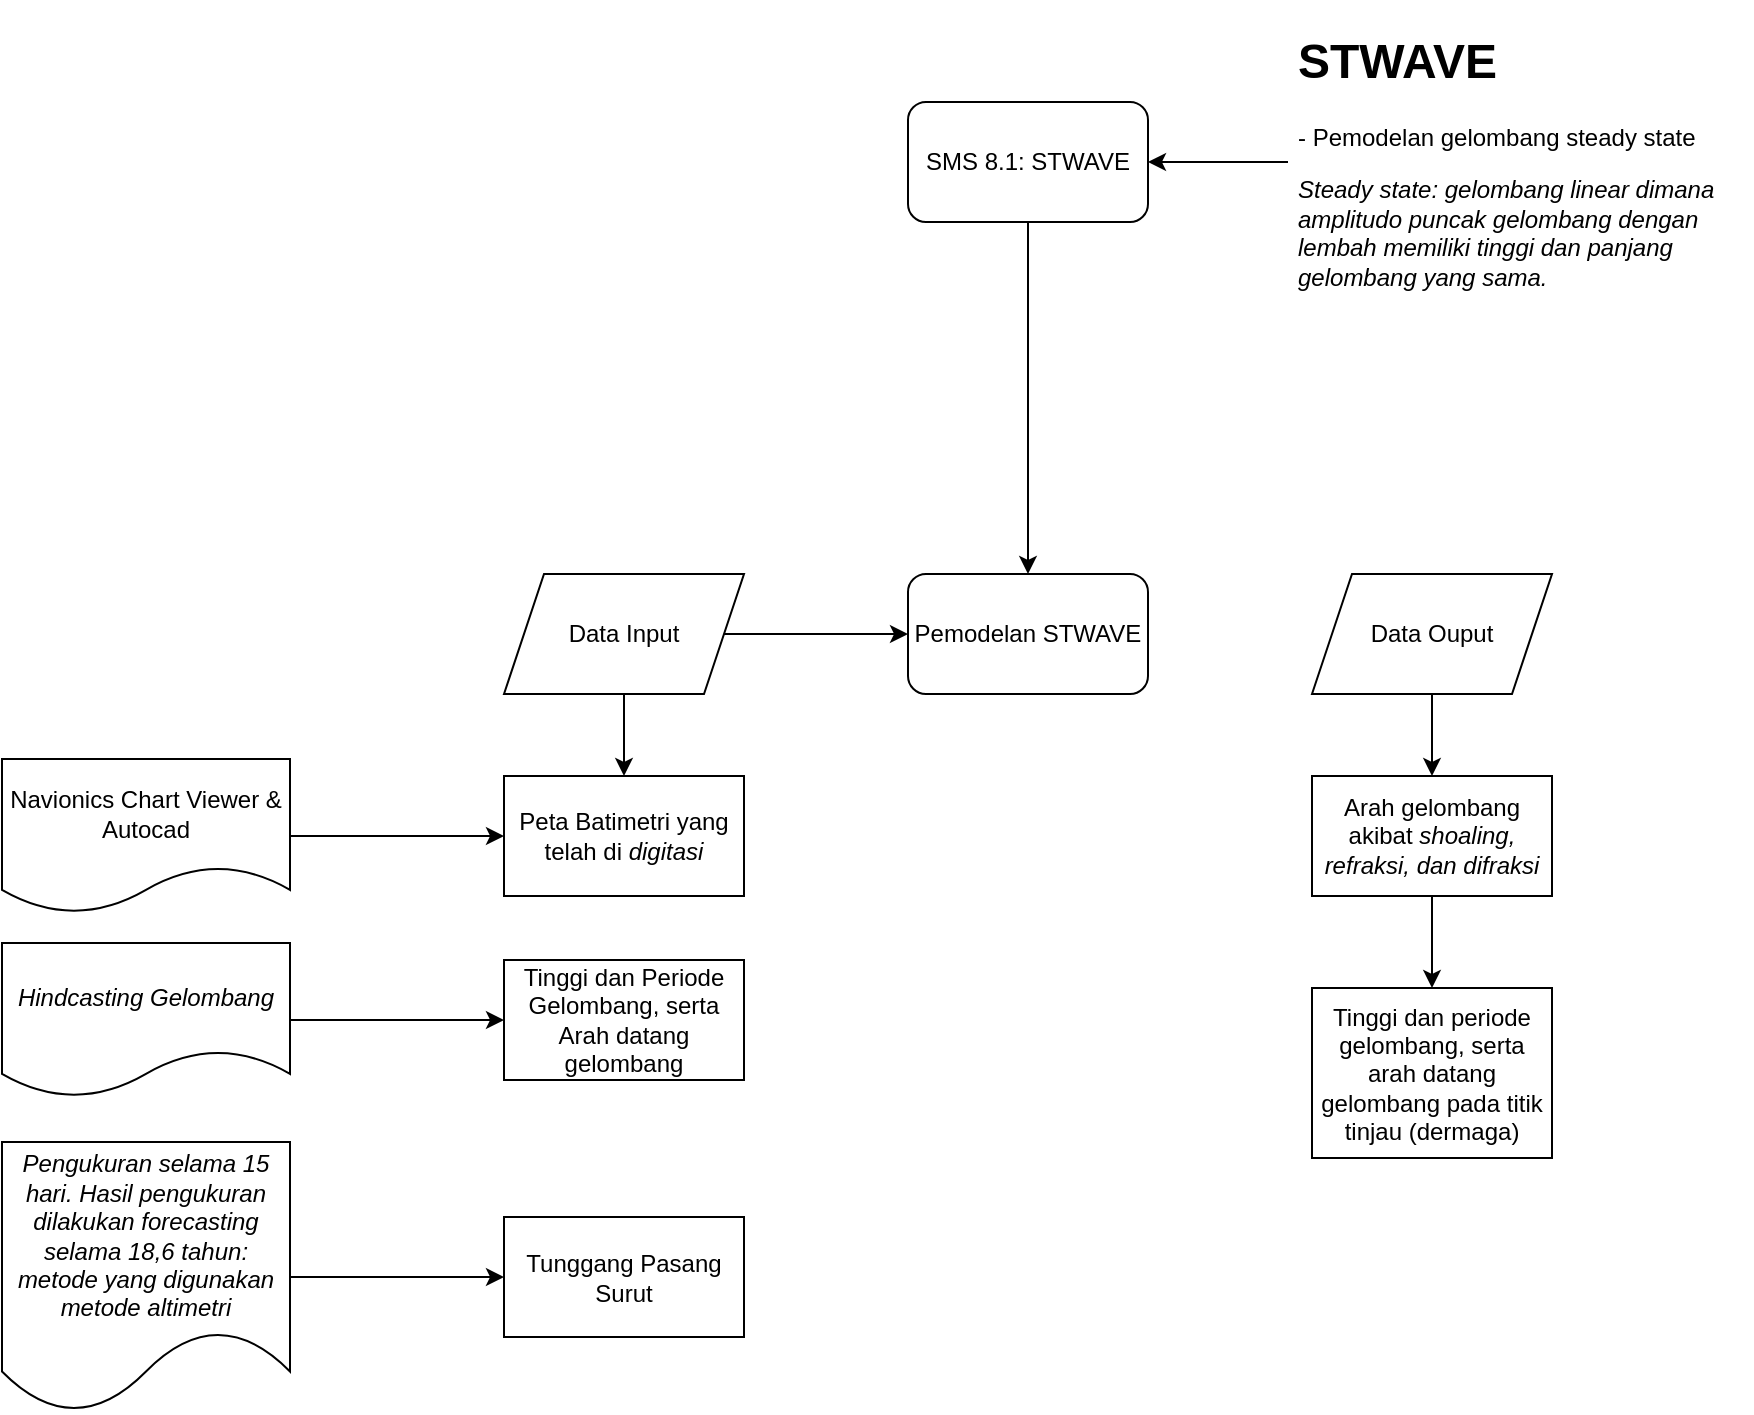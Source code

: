 <mxfile version="20.5.3" type="github">
  <diagram id="6X761wUMOgHPF1Ai5kYA" name="Halaman-1">
    <mxGraphModel dx="1422" dy="794" grid="0" gridSize="10" guides="1" tooltips="1" connect="1" arrows="1" fold="1" page="1" pageScale="1" pageWidth="4681" pageHeight="3300" math="0" shadow="0">
      <root>
        <mxCell id="0" />
        <mxCell id="1" parent="0" />
        <mxCell id="fwMle3afaJR6kdwzlkPQ-7" style="edgeStyle=orthogonalEdgeStyle;rounded=0;orthogonalLoop=1;jettySize=auto;html=1;" edge="1" parent="1" source="fwMle3afaJR6kdwzlkPQ-1" target="fwMle3afaJR6kdwzlkPQ-5">
          <mxGeometry relative="1" as="geometry" />
        </mxCell>
        <mxCell id="fwMle3afaJR6kdwzlkPQ-1" value="SMS 8.1: STWAVE" style="rounded=1;whiteSpace=wrap;html=1;" vertex="1" parent="1">
          <mxGeometry x="662" y="378" width="120" height="60" as="geometry" />
        </mxCell>
        <mxCell id="fwMle3afaJR6kdwzlkPQ-4" style="edgeStyle=orthogonalEdgeStyle;rounded=0;orthogonalLoop=1;jettySize=auto;html=1;" edge="1" parent="1" source="fwMle3afaJR6kdwzlkPQ-3" target="fwMle3afaJR6kdwzlkPQ-1">
          <mxGeometry relative="1" as="geometry" />
        </mxCell>
        <mxCell id="fwMle3afaJR6kdwzlkPQ-3" value="&lt;h1&gt;STWAVE&lt;/h1&gt;&lt;p&gt;- Pemodelan gelombang steady state&lt;/p&gt;&lt;p&gt;&lt;i&gt;Steady state: gelombang linear dimana amplitudo puncak gelombang dengan lembah memiliki tinggi dan panjang gelombang yang sama.&lt;/i&gt;&lt;/p&gt;" style="text;html=1;strokeColor=none;fillColor=none;spacing=5;spacingTop=-20;whiteSpace=wrap;overflow=hidden;rounded=0;" vertex="1" parent="1">
          <mxGeometry x="852" y="337.5" width="232" height="141" as="geometry" />
        </mxCell>
        <mxCell id="fwMle3afaJR6kdwzlkPQ-5" value="Pemodelan STWAVE" style="rounded=1;whiteSpace=wrap;html=1;" vertex="1" parent="1">
          <mxGeometry x="662" y="614" width="120" height="60" as="geometry" />
        </mxCell>
        <mxCell id="fwMle3afaJR6kdwzlkPQ-12" style="edgeStyle=orthogonalEdgeStyle;rounded=0;orthogonalLoop=1;jettySize=auto;html=1;exitX=0.5;exitY=1;exitDx=0;exitDy=0;" edge="1" parent="1" source="fwMle3afaJR6kdwzlkPQ-6" target="fwMle3afaJR6kdwzlkPQ-9">
          <mxGeometry relative="1" as="geometry" />
        </mxCell>
        <mxCell id="fwMle3afaJR6kdwzlkPQ-19" style="edgeStyle=orthogonalEdgeStyle;rounded=0;orthogonalLoop=1;jettySize=auto;html=1;" edge="1" parent="1" source="fwMle3afaJR6kdwzlkPQ-6" target="fwMle3afaJR6kdwzlkPQ-5">
          <mxGeometry relative="1" as="geometry" />
        </mxCell>
        <mxCell id="fwMle3afaJR6kdwzlkPQ-6" value="Data Input" style="shape=parallelogram;perimeter=parallelogramPerimeter;whiteSpace=wrap;html=1;fixedSize=1;" vertex="1" parent="1">
          <mxGeometry x="460" y="614" width="120" height="60" as="geometry" />
        </mxCell>
        <mxCell id="fwMle3afaJR6kdwzlkPQ-9" value="Peta Batimetri yang telah di &lt;i&gt;digitasi&lt;/i&gt;" style="rounded=0;whiteSpace=wrap;html=1;" vertex="1" parent="1">
          <mxGeometry x="460" y="715" width="120" height="60" as="geometry" />
        </mxCell>
        <mxCell id="fwMle3afaJR6kdwzlkPQ-11" style="edgeStyle=orthogonalEdgeStyle;rounded=0;orthogonalLoop=1;jettySize=auto;html=1;" edge="1" parent="1" source="fwMle3afaJR6kdwzlkPQ-10" target="fwMle3afaJR6kdwzlkPQ-9">
          <mxGeometry relative="1" as="geometry" />
        </mxCell>
        <mxCell id="fwMle3afaJR6kdwzlkPQ-10" value="Navionics Chart Viewer &amp;amp; Autocad" style="shape=document;whiteSpace=wrap;html=1;boundedLbl=1;" vertex="1" parent="1">
          <mxGeometry x="209" y="706.5" width="144" height="77" as="geometry" />
        </mxCell>
        <mxCell id="fwMle3afaJR6kdwzlkPQ-13" value="Tinggi dan Periode Gelombang, serta Arah datang gelombang" style="rounded=0;whiteSpace=wrap;html=1;" vertex="1" parent="1">
          <mxGeometry x="460" y="807" width="120" height="60" as="geometry" />
        </mxCell>
        <mxCell id="fwMle3afaJR6kdwzlkPQ-15" style="edgeStyle=orthogonalEdgeStyle;rounded=0;orthogonalLoop=1;jettySize=auto;html=1;" edge="1" parent="1" source="fwMle3afaJR6kdwzlkPQ-14" target="fwMle3afaJR6kdwzlkPQ-13">
          <mxGeometry relative="1" as="geometry" />
        </mxCell>
        <mxCell id="fwMle3afaJR6kdwzlkPQ-14" value="&lt;i&gt;Hindcasting Gelombang&lt;/i&gt;" style="shape=document;whiteSpace=wrap;html=1;boundedLbl=1;" vertex="1" parent="1">
          <mxGeometry x="209" y="798.5" width="144" height="77" as="geometry" />
        </mxCell>
        <mxCell id="fwMle3afaJR6kdwzlkPQ-16" value="Tunggang Pasang Surut" style="rounded=0;whiteSpace=wrap;html=1;" vertex="1" parent="1">
          <mxGeometry x="460" y="935.5" width="120" height="60" as="geometry" />
        </mxCell>
        <mxCell id="fwMle3afaJR6kdwzlkPQ-18" style="edgeStyle=orthogonalEdgeStyle;rounded=0;orthogonalLoop=1;jettySize=auto;html=1;exitX=1;exitY=0.5;exitDx=0;exitDy=0;" edge="1" parent="1" source="fwMle3afaJR6kdwzlkPQ-17" target="fwMle3afaJR6kdwzlkPQ-16">
          <mxGeometry relative="1" as="geometry" />
        </mxCell>
        <mxCell id="fwMle3afaJR6kdwzlkPQ-17" value="&lt;i&gt;Pengukuran selama 15 hari. Hasil pengukuran dilakukan forecasting selama 18,6 tahun: metode yang digunakan metode altimetri&lt;/i&gt;" style="shape=document;whiteSpace=wrap;html=1;boundedLbl=1;" vertex="1" parent="1">
          <mxGeometry x="209" y="898" width="144" height="135" as="geometry" />
        </mxCell>
        <mxCell id="fwMle3afaJR6kdwzlkPQ-23" style="edgeStyle=orthogonalEdgeStyle;rounded=0;orthogonalLoop=1;jettySize=auto;html=1;" edge="1" parent="1" source="fwMle3afaJR6kdwzlkPQ-20" target="fwMle3afaJR6kdwzlkPQ-21">
          <mxGeometry relative="1" as="geometry" />
        </mxCell>
        <mxCell id="fwMle3afaJR6kdwzlkPQ-20" value="Data Ouput" style="shape=parallelogram;perimeter=parallelogramPerimeter;whiteSpace=wrap;html=1;fixedSize=1;" vertex="1" parent="1">
          <mxGeometry x="864" y="614" width="120" height="60" as="geometry" />
        </mxCell>
        <mxCell id="fwMle3afaJR6kdwzlkPQ-24" style="edgeStyle=orthogonalEdgeStyle;rounded=0;orthogonalLoop=1;jettySize=auto;html=1;" edge="1" parent="1" source="fwMle3afaJR6kdwzlkPQ-21" target="fwMle3afaJR6kdwzlkPQ-22">
          <mxGeometry relative="1" as="geometry" />
        </mxCell>
        <mxCell id="fwMle3afaJR6kdwzlkPQ-21" value="Arah gelombang akibat &lt;i&gt;shoaling, refraksi, dan difraksi&lt;/i&gt;" style="rounded=0;whiteSpace=wrap;html=1;" vertex="1" parent="1">
          <mxGeometry x="864" y="715" width="120" height="60" as="geometry" />
        </mxCell>
        <mxCell id="fwMle3afaJR6kdwzlkPQ-22" value="Tinggi dan periode gelombang, serta arah datang gelombang pada titik tinjau (dermaga)" style="rounded=0;whiteSpace=wrap;html=1;" vertex="1" parent="1">
          <mxGeometry x="864" y="821" width="120" height="85" as="geometry" />
        </mxCell>
      </root>
    </mxGraphModel>
  </diagram>
</mxfile>
